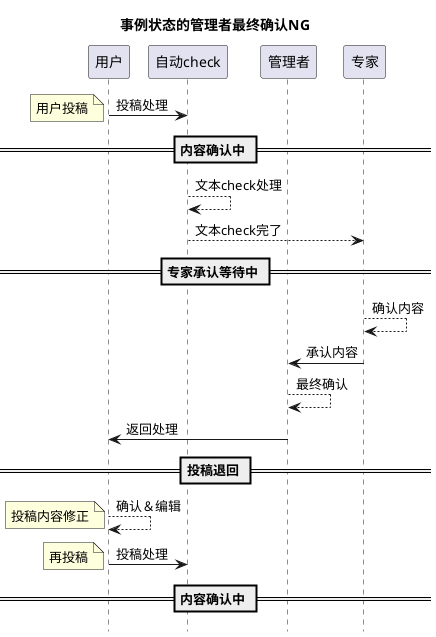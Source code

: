 @startuml
title 事例状态的管理者最终确认NG
hide footbox

participant 用户 as user
participant 自动check as check
participant 管理者 as admin
participant 专家 as special

user -> check: 投稿处理
note left: 用户投稿

== 内容确认中 ==

check --> check: 文本check处理
check --> special: 文本check完了

== 专家承认等待中 ==

special --> special: 确认内容
special -> admin: 承认内容
admin --> admin: 最终确认
admin -> user: 返回处理

== 投稿退回 ==

user --> user: 确认＆编辑
note left: 投稿内容修正

user -> check: 投稿处理
note left: 再投稿

== 内容确认中 ==


@enduml